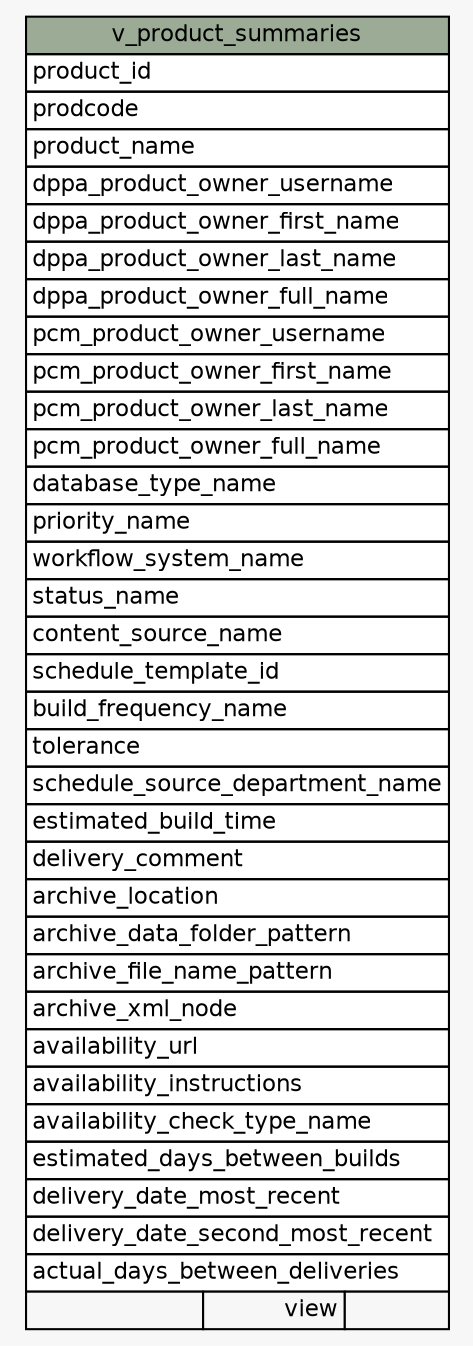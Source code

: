 // dot 2.2.1 on Windows 10 10.0
// SchemaSpy rev 590
digraph "v_product_summaries" {
  graph [
    rankdir="RL"
    bgcolor="#f7f7f7"
    nodesep="0.18"
    ranksep="0.46"
    fontname="Helvetica"
    fontsize="11"
  ];
  node [
    fontname="Helvetica"
    fontsize="11"
    shape="plaintext"
  ];
  edge [
    arrowsize="0.8"
  ];
  "v_product_summaries" [
    label=<
    <TABLE BORDER="0" CELLBORDER="1" CELLSPACING="0" BGCOLOR="#ffffff">
      <TR><TD COLSPAN="3" BGCOLOR="#9bab96" ALIGN="CENTER">v_product_summaries</TD></TR>
      <TR><TD PORT="product_id" COLSPAN="3" ALIGN="LEFT">product_id</TD></TR>
      <TR><TD PORT="prodcode" COLSPAN="3" ALIGN="LEFT">prodcode</TD></TR>
      <TR><TD PORT="product_name" COLSPAN="3" ALIGN="LEFT">product_name</TD></TR>
      <TR><TD PORT="dppa_product_owner_username" COLSPAN="3" ALIGN="LEFT">dppa_product_owner_username</TD></TR>
      <TR><TD PORT="dppa_product_owner_first_name" COLSPAN="3" ALIGN="LEFT">dppa_product_owner_first_name</TD></TR>
      <TR><TD PORT="dppa_product_owner_last_name" COLSPAN="3" ALIGN="LEFT">dppa_product_owner_last_name</TD></TR>
      <TR><TD PORT="dppa_product_owner_full_name" COLSPAN="3" ALIGN="LEFT">dppa_product_owner_full_name</TD></TR>
      <TR><TD PORT="pcm_product_owner_username" COLSPAN="3" ALIGN="LEFT">pcm_product_owner_username</TD></TR>
      <TR><TD PORT="pcm_product_owner_first_name" COLSPAN="3" ALIGN="LEFT">pcm_product_owner_first_name</TD></TR>
      <TR><TD PORT="pcm_product_owner_last_name" COLSPAN="3" ALIGN="LEFT">pcm_product_owner_last_name</TD></TR>
      <TR><TD PORT="pcm_product_owner_full_name" COLSPAN="3" ALIGN="LEFT">pcm_product_owner_full_name</TD></TR>
      <TR><TD PORT="database_type_name" COLSPAN="3" ALIGN="LEFT">database_type_name</TD></TR>
      <TR><TD PORT="priority_name" COLSPAN="3" ALIGN="LEFT">priority_name</TD></TR>
      <TR><TD PORT="workflow_system_name" COLSPAN="3" ALIGN="LEFT">workflow_system_name</TD></TR>
      <TR><TD PORT="status_name" COLSPAN="3" ALIGN="LEFT">status_name</TD></TR>
      <TR><TD PORT="content_source_name" COLSPAN="3" ALIGN="LEFT">content_source_name</TD></TR>
      <TR><TD PORT="schedule_template_id" COLSPAN="3" ALIGN="LEFT">schedule_template_id</TD></TR>
      <TR><TD PORT="build_frequency_name" COLSPAN="3" ALIGN="LEFT">build_frequency_name</TD></TR>
      <TR><TD PORT="tolerance" COLSPAN="3" ALIGN="LEFT">tolerance</TD></TR>
      <TR><TD PORT="schedule_source_department_name" COLSPAN="3" ALIGN="LEFT">schedule_source_department_name</TD></TR>
      <TR><TD PORT="estimated_build_time" COLSPAN="3" ALIGN="LEFT">estimated_build_time</TD></TR>
      <TR><TD PORT="delivery_comment" COLSPAN="3" ALIGN="LEFT">delivery_comment</TD></TR>
      <TR><TD PORT="archive_location" COLSPAN="3" ALIGN="LEFT">archive_location</TD></TR>
      <TR><TD PORT="archive_data_folder_pattern" COLSPAN="3" ALIGN="LEFT">archive_data_folder_pattern</TD></TR>
      <TR><TD PORT="archive_file_name_pattern" COLSPAN="3" ALIGN="LEFT">archive_file_name_pattern</TD></TR>
      <TR><TD PORT="archive_xml_node" COLSPAN="3" ALIGN="LEFT">archive_xml_node</TD></TR>
      <TR><TD PORT="availability_url" COLSPAN="3" ALIGN="LEFT">availability_url</TD></TR>
      <TR><TD PORT="availability_instructions" COLSPAN="3" ALIGN="LEFT">availability_instructions</TD></TR>
      <TR><TD PORT="availability_check_type_name" COLSPAN="3" ALIGN="LEFT">availability_check_type_name</TD></TR>
      <TR><TD PORT="estimated_days_between_builds" COLSPAN="3" ALIGN="LEFT">estimated_days_between_builds</TD></TR>
      <TR><TD PORT="delivery_date_most_recent" COLSPAN="3" ALIGN="LEFT">delivery_date_most_recent</TD></TR>
      <TR><TD PORT="delivery_date_second_most_recent" COLSPAN="3" ALIGN="LEFT">delivery_date_second_most_recent</TD></TR>
      <TR><TD PORT="actual_days_between_deliveries" COLSPAN="3" ALIGN="LEFT">actual_days_between_deliveries</TD></TR>
      <TR><TD ALIGN="LEFT" BGCOLOR="#f7f7f7">  </TD><TD ALIGN="RIGHT" BGCOLOR="#f7f7f7">view</TD><TD ALIGN="RIGHT" BGCOLOR="#f7f7f7">  </TD></TR>
    </TABLE>>
    URL="tables/v_product_summaries.html"
    tooltip="v_product_summaries"
  ];
}
